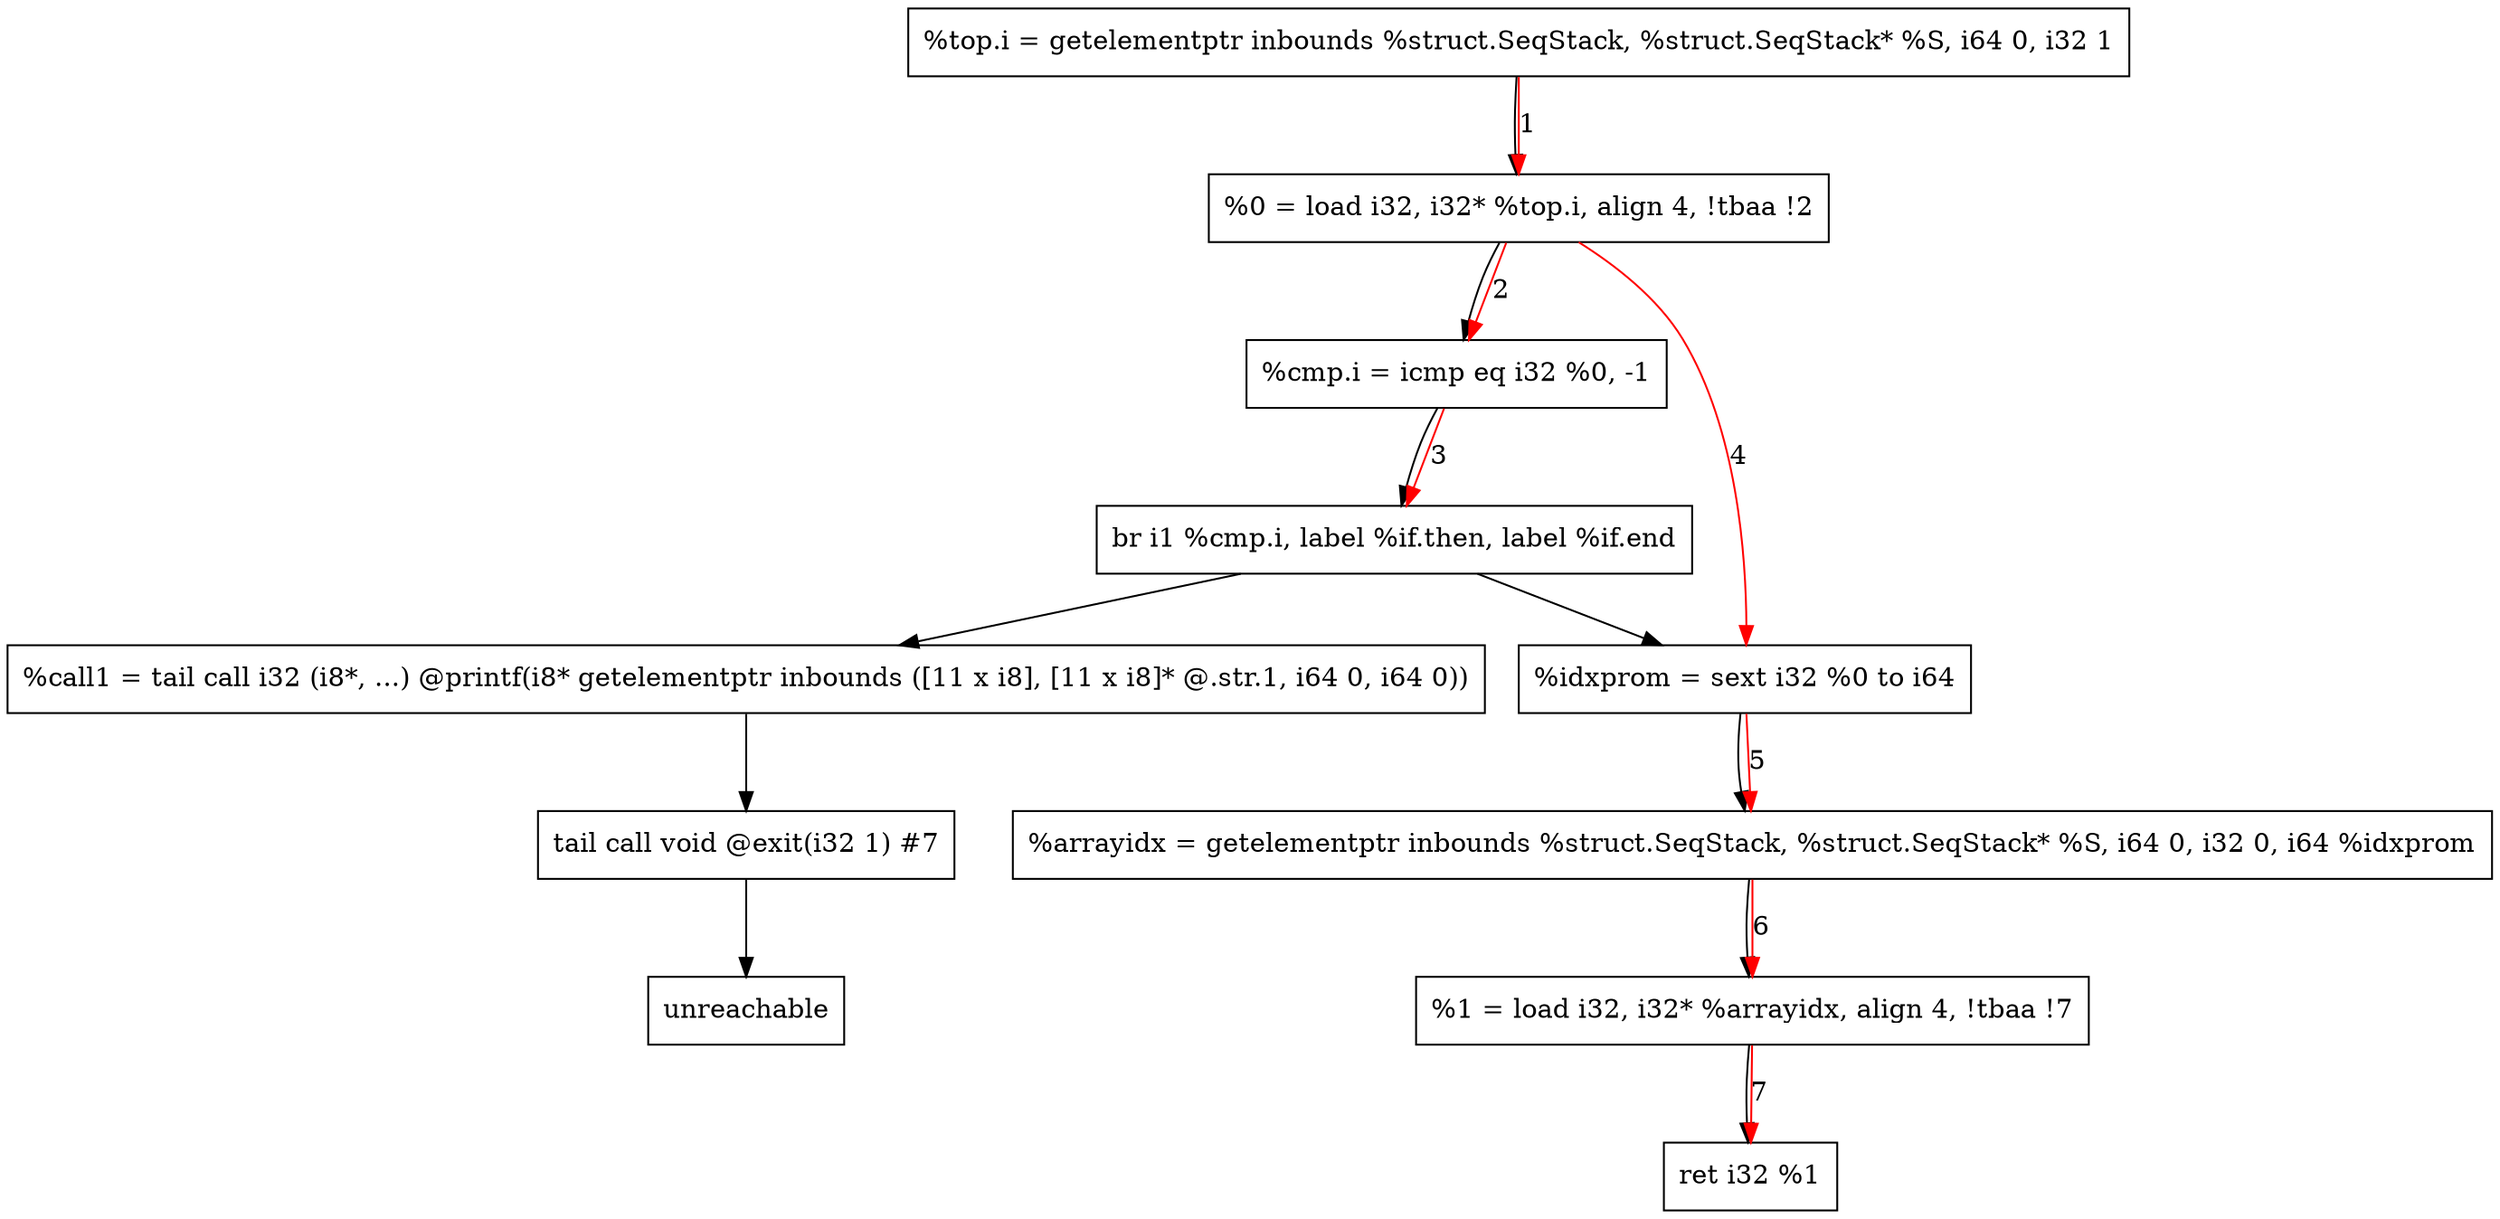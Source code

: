 digraph "CDFG for'Top' function" {
	Node0x55e7314f4e18[shape=record, label="  %top.i = getelementptr inbounds %struct.SeqStack, %struct.SeqStack* %S, i64 0, i32 1"]
	Node0x55e7314f4d88[shape=record, label="  %0 = load i32, i32* %top.i, align 4, !tbaa !2"]
	Node0x55e7314f4ec0[shape=record, label="  %cmp.i = icmp eq i32 %0, -1"]
	Node0x55e7314f5108[shape=record, label="  br i1 %cmp.i, label %if.then, label %if.end"]
	Node0x55e7314f51a0[shape=record, label="  %call1 = tail call i32 (i8*, ...) @printf(i8* getelementptr inbounds ([11 x i8], [11 x i8]* @.str.1, i64 0, i64 0))"]
	Node0x55e7314f52b0[shape=record, label="  tail call void @exit(i32 1) #7"]
	Node0x55e7314f5350[shape=record, label="  unreachable"]
	Node0x55e7314f5078[shape=record, label="  %idxprom = sext i32 %0 to i64"]
	Node0x55e7314f53f0[shape=record, label="  %arrayidx = getelementptr inbounds %struct.SeqStack, %struct.SeqStack* %S, i64 0, i32 0, i64 %idxprom"]
	Node0x55e7314f4fa8[shape=record, label="  %1 = load i32, i32* %arrayidx, align 4, !tbaa !7"]
	Node0x55e7314f54a8[shape=record, label="  ret i32 %1"]
	Node0x55e7314f4e18 -> Node0x55e7314f4d88
	Node0x55e7314f4d88 -> Node0x55e7314f4ec0
	Node0x55e7314f4ec0 -> Node0x55e7314f5108
	Node0x55e7314f5108 -> Node0x55e7314f51a0
	Node0x55e7314f5108 -> Node0x55e7314f5078
	Node0x55e7314f51a0 -> Node0x55e7314f52b0
	Node0x55e7314f52b0 -> Node0x55e7314f5350
	Node0x55e7314f5078 -> Node0x55e7314f53f0
	Node0x55e7314f53f0 -> Node0x55e7314f4fa8
	Node0x55e7314f4fa8 -> Node0x55e7314f54a8
edge [color=red]
	Node0x55e7314f4e18 -> Node0x55e7314f4d88[label="1"]
	Node0x55e7314f4d88 -> Node0x55e7314f4ec0[label="2"]
	Node0x55e7314f4ec0 -> Node0x55e7314f5108[label="3"]
	Node0x55e7314f4d88 -> Node0x55e7314f5078[label="4"]
	Node0x55e7314f5078 -> Node0x55e7314f53f0[label="5"]
	Node0x55e7314f53f0 -> Node0x55e7314f4fa8[label="6"]
	Node0x55e7314f4fa8 -> Node0x55e7314f54a8[label="7"]
}
